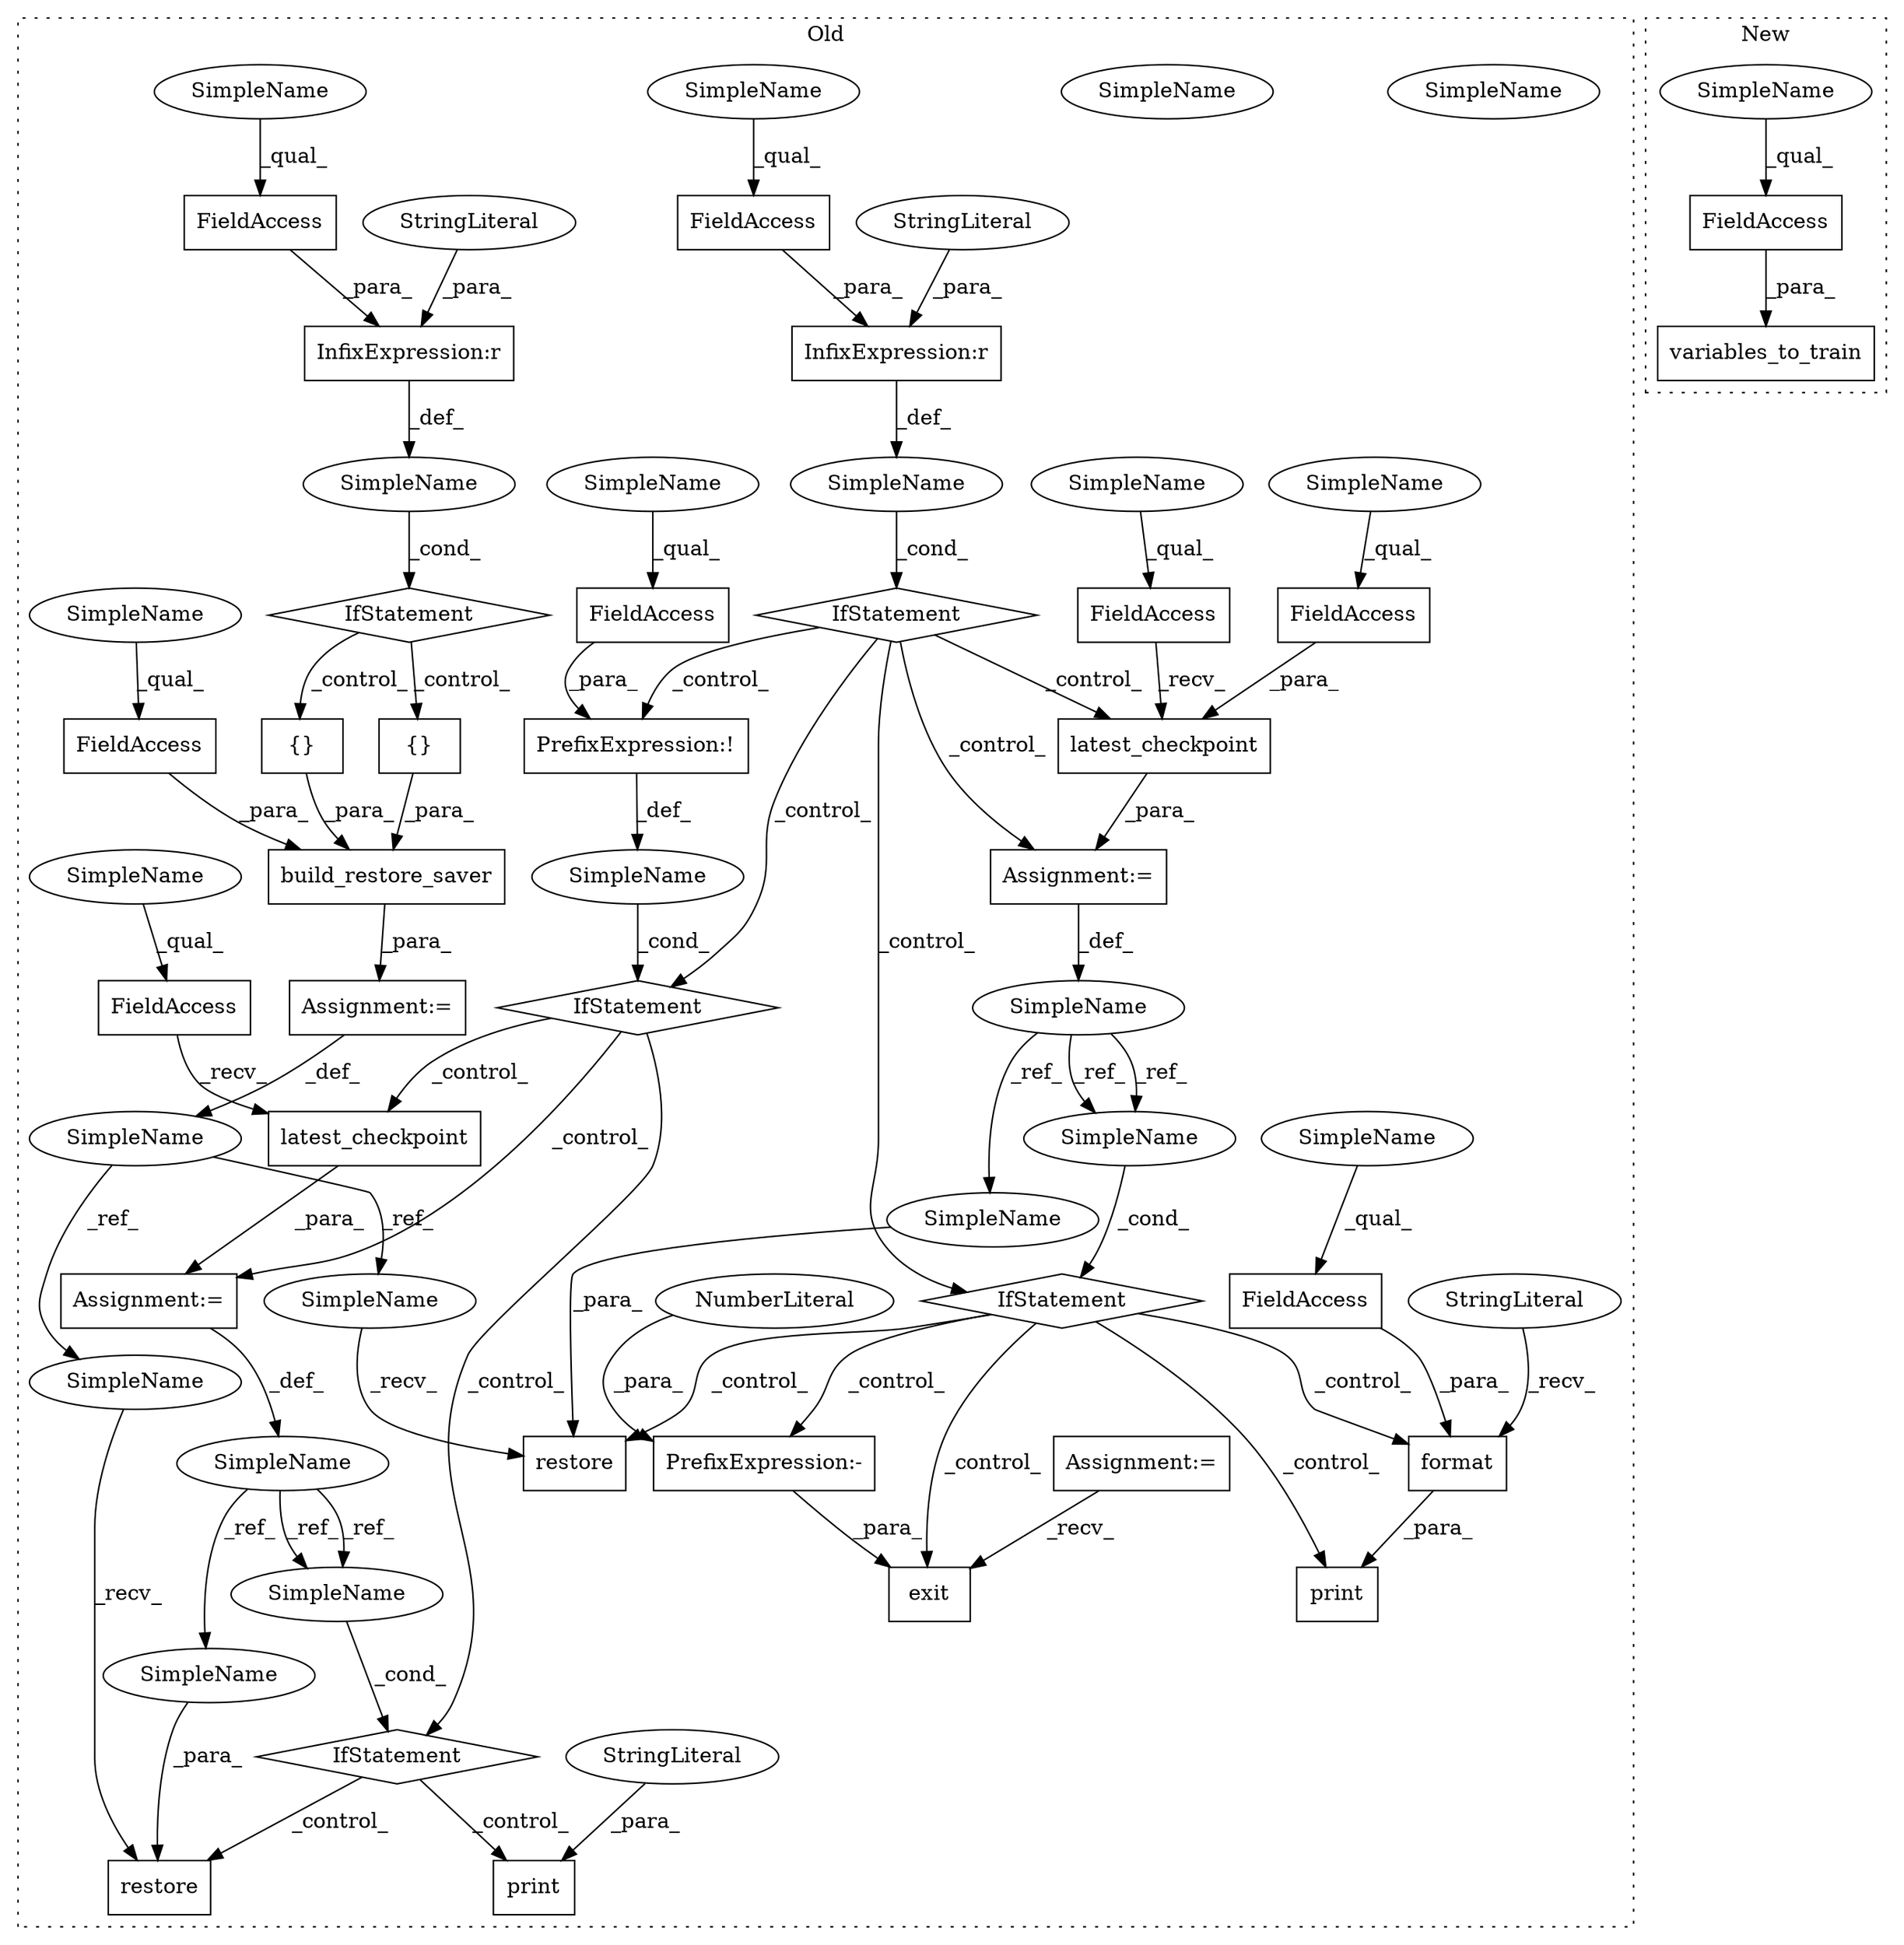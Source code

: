 digraph G {
subgraph cluster0 {
1 [label="{}" a="4" s="7965,7977" l="1,1" shape="box"];
3 [label="InfixExpression:r" a="27" s="7946" l="4" shape="box"];
4 [label="{}" a="4" s="7990" l="2" shape="box"];
5 [label="build_restore_saver" a="32" s="7905,8012" l="20,1" shape="box"];
6 [label="restore" a="32" s="8604,8627" l="8,1" shape="box"];
7 [label="PrefixExpression:!" a="38" s="8467" l="1" shape="box"];
8 [label="restore" a="32" s="8287,8310" l="8,1" shape="box"];
9 [label="SimpleName" a="42" s="8247" l="10" shape="ellipse"];
10 [label="print" a="32" s="8345,8398" l="6,1" shape="box"];
11 [label="SimpleName" a="42" s="8564" l="10" shape="ellipse"];
12 [label="print" a="32" s="8662,8707" l="6,1" shape="box"];
13 [label="exit" a="32" s="8417,8424" l="5,1" shape="box"];
14 [label="InfixExpression:r" a="27" s="8144" l="4" shape="box"];
15 [label="FieldAccess" a="22" s="8124" l="20" shape="box"];
17 [label="FieldAccess" a="22" s="7926" l="20" shape="box"];
18 [label="FieldAccess" a="22" s="7993" l="19" shape="box"];
19 [label="FieldAccess" a="22" s="8377" l="20" shape="box"];
20 [label="FieldAccess" a="22" s="8210" l="20" shape="box"];
21 [label="FieldAccess" a="22" s="8468" l="12" shape="box"];
22 [label="format" a="32" s="8370,8397" l="7,1" shape="box"];
23 [label="IfStatement" a="25" s="8120,8150" l="4,2" shape="diamond"];
24 [label="SimpleName" a="42" s="" l="" shape="ellipse"];
25 [label="IfStatement" a="25" s="8463,8480" l="4,2" shape="diamond"];
26 [label="SimpleName" a="42" s="" l="" shape="ellipse"];
27 [label="IfStatement" a="25" s="8243,8257" l="4,2" shape="diamond"];
28 [label="SimpleName" a="42" s="" l="" shape="ellipse"];
29 [label="IfStatement" a="25" s="7953" l="3" shape="diamond"];
30 [label="SimpleName" a="42" s="8494" l="10" shape="ellipse"];
31 [label="IfStatement" a="25" s="8560,8574" l="4,2" shape="diamond"];
32 [label="SimpleName" a="42" s="8164" l="10" shape="ellipse"];
33 [label="SimpleName" a="42" s="7891" l="13" shape="ellipse"];
34 [label="latest_checkpoint" a="32" s="8522,8547" l="18,1" shape="box"];
35 [label="FieldAccess" a="22" s="8505" l="16" shape="box"];
36 [label="FieldAccess" a="22" s="8175" l="16" shape="box"];
37 [label="latest_checkpoint" a="32" s="8192,8230" l="18,1" shape="box"];
38 [label="StringLiteral" a="45" s="7950" l="2" shape="ellipse"];
39 [label="StringLiteral" a="45" s="8668" l="39" shape="ellipse"];
40 [label="StringLiteral" a="45" s="8148" l="2" shape="ellipse"];
41 [label="Assignment:=" a="7" s="8174" l="1" shape="box"];
42 [label="PrefixExpression:-" a="38" s="8422" l="1" shape="box"];
43 [label="NumberLiteral" a="34" s="8423" l="1" shape="ellipse"];
44 [label="Assignment:=" a="7" s="7904" l="1" shape="box"];
45 [label="Assignment:=" a="7" s="6015" l="3" shape="box"];
46 [label="Assignment:=" a="7" s="8504" l="1" shape="box"];
47 [label="StringLiteral" a="45" s="8351" l="18" shape="ellipse"];
48 [label="SimpleName" a="42" s="8468" l="4" shape="ellipse"];
49 [label="SimpleName" a="42" s="8377" l="4" shape="ellipse"];
50 [label="SimpleName" a="42" s="8210" l="4" shape="ellipse"];
51 [label="SimpleName" a="42" s="7993" l="4" shape="ellipse"];
52 [label="SimpleName" a="42" s="8124" l="4" shape="ellipse"];
53 [label="SimpleName" a="42" s="7926" l="4" shape="ellipse"];
54 [label="SimpleName" a="42" s="8175" l="10" shape="ellipse"];
55 [label="SimpleName" a="42" s="8505" l="10" shape="ellipse"];
57 [label="SimpleName" a="42" s="8617" l="10" shape="ellipse"];
58 [label="SimpleName" a="42" s="8564" l="10" shape="ellipse"];
59 [label="SimpleName" a="42" s="8300" l="10" shape="ellipse"];
60 [label="SimpleName" a="42" s="8247" l="10" shape="ellipse"];
61 [label="SimpleName" a="42" s="8273" l="13" shape="ellipse"];
62 [label="SimpleName" a="42" s="8590" l="13" shape="ellipse"];
label = "Old";
style="dotted";
}
subgraph cluster1 {
2 [label="variables_to_train" a="32" s="7531,7571" l="19,1" shape="box"];
16 [label="FieldAccess" a="22" s="7550" l="21" shape="box"];
56 [label="SimpleName" a="42" s="7550" l="4" shape="ellipse"];
label = "New";
style="dotted";
}
1 -> 5 [label="_para_"];
3 -> 24 [label="_def_"];
4 -> 5 [label="_para_"];
5 -> 44 [label="_para_"];
7 -> 26 [label="_def_"];
14 -> 28 [label="_def_"];
15 -> 14 [label="_para_"];
16 -> 2 [label="_para_"];
17 -> 3 [label="_para_"];
18 -> 5 [label="_para_"];
19 -> 22 [label="_para_"];
20 -> 37 [label="_para_"];
21 -> 7 [label="_para_"];
22 -> 10 [label="_para_"];
23 -> 37 [label="_control_"];
23 -> 7 [label="_control_"];
23 -> 25 [label="_control_"];
23 -> 27 [label="_control_"];
23 -> 41 [label="_control_"];
24 -> 29 [label="_cond_"];
25 -> 46 [label="_control_"];
25 -> 34 [label="_control_"];
25 -> 31 [label="_control_"];
26 -> 25 [label="_cond_"];
27 -> 13 [label="_control_"];
27 -> 42 [label="_control_"];
27 -> 8 [label="_control_"];
27 -> 10 [label="_control_"];
27 -> 22 [label="_control_"];
28 -> 23 [label="_cond_"];
29 -> 4 [label="_control_"];
29 -> 1 [label="_control_"];
30 -> 58 [label="_ref_"];
30 -> 57 [label="_ref_"];
30 -> 58 [label="_ref_"];
31 -> 12 [label="_control_"];
31 -> 6 [label="_control_"];
32 -> 59 [label="_ref_"];
32 -> 60 [label="_ref_"];
32 -> 60 [label="_ref_"];
33 -> 61 [label="_ref_"];
33 -> 62 [label="_ref_"];
34 -> 46 [label="_para_"];
35 -> 34 [label="_recv_"];
36 -> 37 [label="_recv_"];
37 -> 41 [label="_para_"];
38 -> 3 [label="_para_"];
39 -> 12 [label="_para_"];
40 -> 14 [label="_para_"];
41 -> 32 [label="_def_"];
42 -> 13 [label="_para_"];
43 -> 42 [label="_para_"];
44 -> 33 [label="_def_"];
45 -> 13 [label="_recv_"];
46 -> 30 [label="_def_"];
47 -> 22 [label="_recv_"];
48 -> 21 [label="_qual_"];
49 -> 19 [label="_qual_"];
50 -> 20 [label="_qual_"];
51 -> 18 [label="_qual_"];
52 -> 15 [label="_qual_"];
53 -> 17 [label="_qual_"];
54 -> 36 [label="_qual_"];
55 -> 35 [label="_qual_"];
56 -> 16 [label="_qual_"];
57 -> 6 [label="_para_"];
58 -> 31 [label="_cond_"];
59 -> 8 [label="_para_"];
60 -> 27 [label="_cond_"];
61 -> 8 [label="_recv_"];
62 -> 6 [label="_recv_"];
}